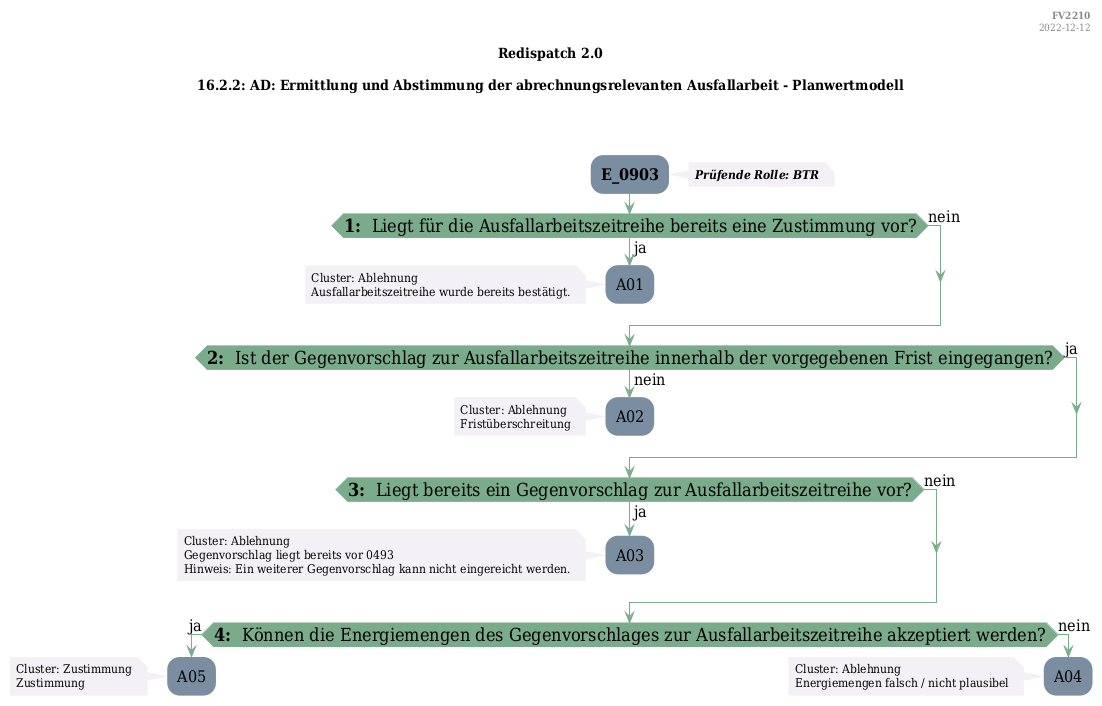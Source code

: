 @startuml
skinparam Shadowing false
skinparam NoteBorderColor #f3f1f6
skinparam NoteBackgroundColor #f3f1f6
skinparam NoteFontSize 12
skinparam ActivityBorderColor none
skinparam ActivityBackgroundColor #7a8da1
skinparam ActivityFontSize 16
skinparam ArrowColor #7aab8a
skinparam ArrowFontSize 16
skinparam ActivityDiamondBackgroundColor #7aab8a
skinparam ActivityDiamondBorderColor #7aab8a
skinparam ActivityDiamondFontSize 18
skinparam defaultFontName DejaVu Serif Condensed
skinparam ActivityEndColor #669580

header
<b>FV2210
2022-12-12
endheader

title
Redispatch 2.0

16.2.2: AD: Ermittlung und Abstimmung der abrechnungsrelevanten Ausfallarbeit – Planwertmodell



end title
:<b>E_0903</b>;
note right
<b><i>Prüfende Rolle: BTR
end note

if (<b>1: </b> Liegt für die Ausfallarbeitszeitreihe bereits eine Zustimmung vor?) then (ja)
    :A01;
    note left
        Cluster: Ablehnung
        Ausfallarbeitszeitreihe wurde bereits bestätigt.
    endnote
    kill;
else (nein)
endif
if (<b>2: </b> Ist der Gegenvorschlag zur Ausfallarbeitszeitreihe innerhalb der vorgegebenen Frist eingegangen?) then (ja)
else (nein)
    :A02;
    note left
        Cluster: Ablehnung
        Fristüberschreitung
    endnote
    kill;
endif
if (<b>3: </b> Liegt bereits ein Gegenvorschlag zur Ausfallarbeitszeitreihe vor?) then (ja)
    :A03;
    note left
        Cluster: Ablehnung
        Gegenvorschlag liegt bereits vor 0493
        Hinweis: Ein weiterer Gegenvorschlag kann nicht eingereicht werden.
    endnote
    kill;
else (nein)
endif
if (<b>4: </b> Können die Energiemengen des Gegenvorschlages zur Ausfallarbeitszeitreihe akzeptiert werden?) then (ja)
    :A05;
    note left
        Cluster: Zustimmung
        Zustimmung
    endnote
    kill;
else (nein)
    :A04;
    note left
        Cluster: Ablehnung
        Energiemengen falsch / nicht plausibel
    endnote
    kill;
endif

@enduml
